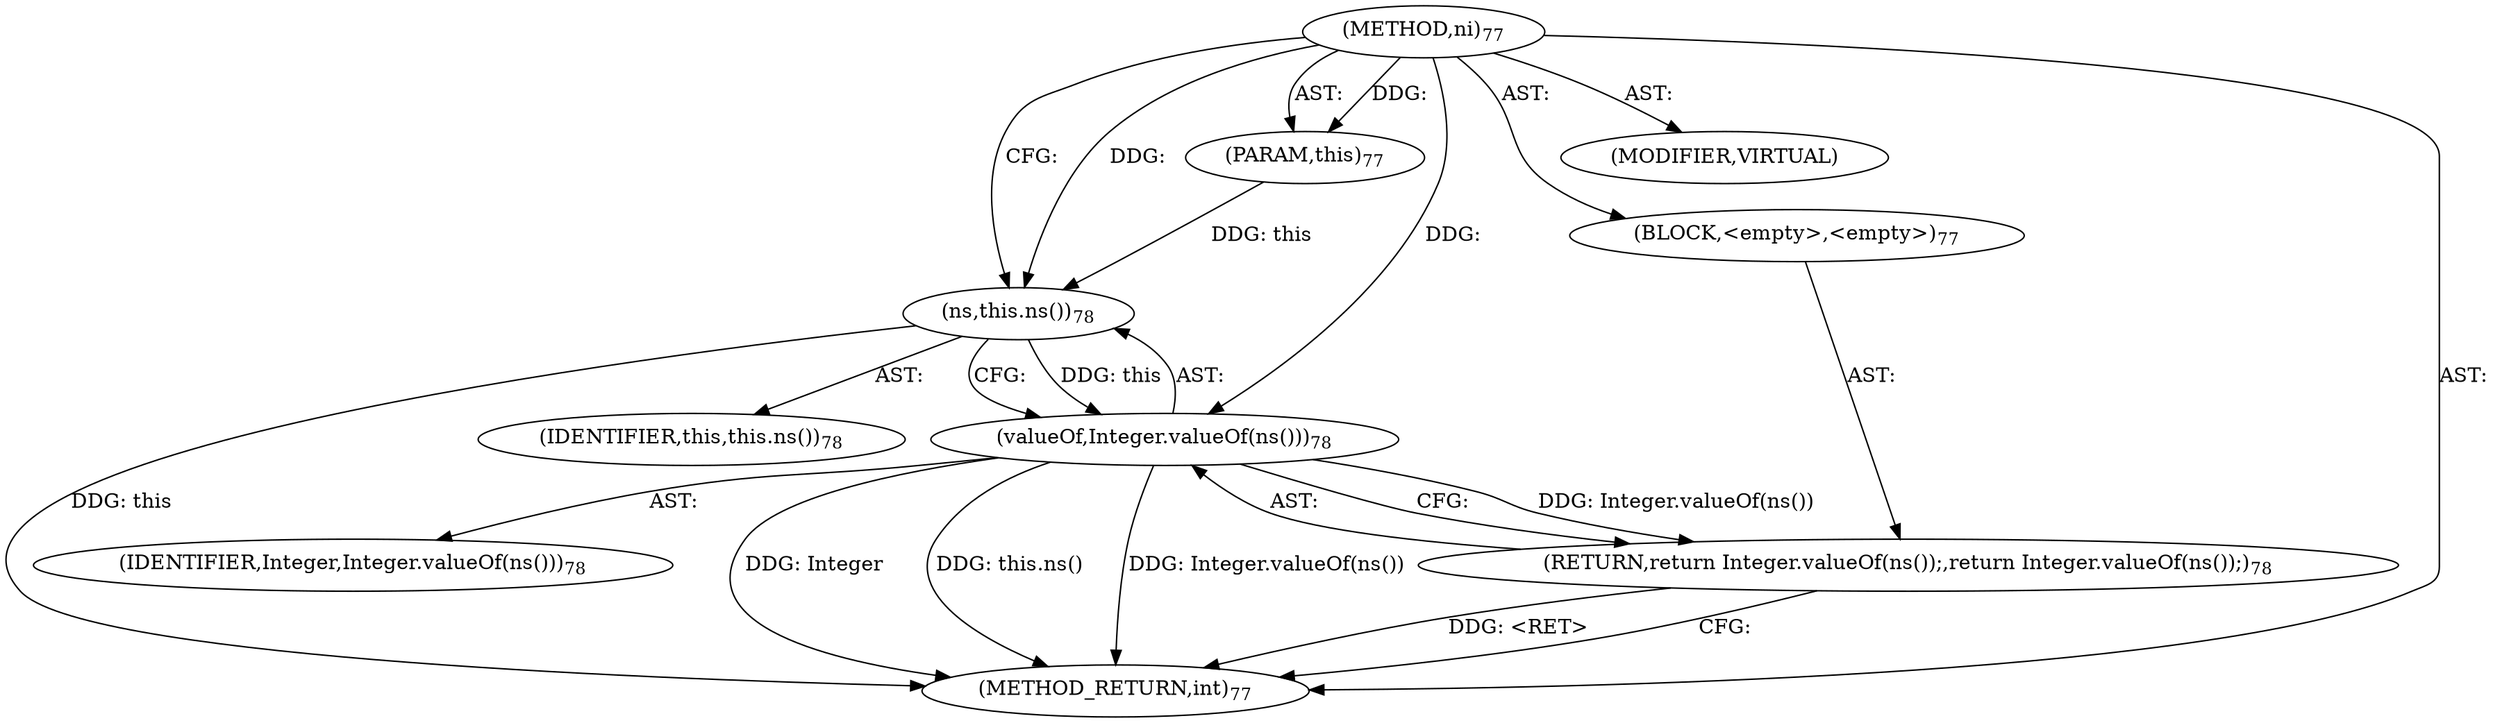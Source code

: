 digraph "ni" {  
"324" [label = <(METHOD,ni)<SUB>77</SUB>> ]
"11" [label = <(PARAM,this)<SUB>77</SUB>> ]
"325" [label = <(BLOCK,&lt;empty&gt;,&lt;empty&gt;)<SUB>77</SUB>> ]
"326" [label = <(RETURN,return Integer.valueOf(ns());,return Integer.valueOf(ns());)<SUB>78</SUB>> ]
"327" [label = <(valueOf,Integer.valueOf(ns()))<SUB>78</SUB>> ]
"328" [label = <(IDENTIFIER,Integer,Integer.valueOf(ns()))<SUB>78</SUB>> ]
"329" [label = <(ns,this.ns())<SUB>78</SUB>> ]
"10" [label = <(IDENTIFIER,this,this.ns())<SUB>78</SUB>> ]
"330" [label = <(MODIFIER,VIRTUAL)> ]
"331" [label = <(METHOD_RETURN,int)<SUB>77</SUB>> ]
  "324" -> "11"  [ label = "AST: "] 
  "324" -> "325"  [ label = "AST: "] 
  "324" -> "330"  [ label = "AST: "] 
  "324" -> "331"  [ label = "AST: "] 
  "325" -> "326"  [ label = "AST: "] 
  "326" -> "327"  [ label = "AST: "] 
  "327" -> "328"  [ label = "AST: "] 
  "327" -> "329"  [ label = "AST: "] 
  "329" -> "10"  [ label = "AST: "] 
  "326" -> "331"  [ label = "CFG: "] 
  "327" -> "326"  [ label = "CFG: "] 
  "329" -> "327"  [ label = "CFG: "] 
  "324" -> "329"  [ label = "CFG: "] 
  "326" -> "331"  [ label = "DDG: &lt;RET&gt;"] 
  "327" -> "331"  [ label = "DDG: Integer"] 
  "329" -> "331"  [ label = "DDG: this"] 
  "327" -> "331"  [ label = "DDG: this.ns()"] 
  "327" -> "331"  [ label = "DDG: Integer.valueOf(ns())"] 
  "324" -> "11"  [ label = "DDG: "] 
  "327" -> "326"  [ label = "DDG: Integer.valueOf(ns())"] 
  "324" -> "327"  [ label = "DDG: "] 
  "329" -> "327"  [ label = "DDG: this"] 
  "11" -> "329"  [ label = "DDG: this"] 
  "324" -> "329"  [ label = "DDG: "] 
}
